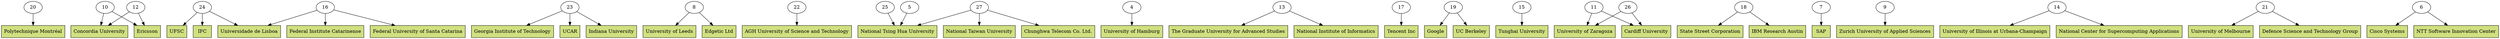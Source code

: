 digraph sldgraph {
overlap=false;
_S73167 -> _S99254;
_S92507 -> _S22345;
_S92507 -> _S81694;
_S21260 -> _S94488;
_S21260 -> _S16894;
_S21260 -> _S50874;
_S51059 -> _S37200;
_S51059 -> _S40950;
_S51059 -> _S31695;
_S23552 -> _S22259;
_S23552 -> _S16894;
_S23552 -> _S62158;
_S17796 -> _S83397;
_S17796 -> _S13218;
_S44761 -> _S30770;
_S36984 -> _S99380;
_S47387 -> _S54389;
_S25515 -> _S43788;
_S25515 -> _S83542;
_S38573 -> _S29917;
_S60885 -> _S99380;
_S10337 -> _S69370;
_S10337 -> _S89943;
_S38397 -> _S17627;
_S66080 -> _S91054;
_S66080 -> _S55447;
_S14559 -> _S50355;
_S14559 -> _S44991;
_S16973 -> _S80713;
_S13485 -> _S56865;
_S37011 -> _S55447;
_S37011 -> _S91054;
_S88927 -> _S22345;
_S88927 -> _S81694;
_S55823 -> _S39973;
_S55823 -> _S93960;
_S99836 -> _S41581;
_S99836 -> _S31316;
_S74319 -> _S99380;
_S74319 -> _S26865;
_S74319 -> _S88118;
_S36174 -> _S19962;
_S36174 -> _S72572;
_S26865 [label="National Taiwan University",shape=box,style=filled,fillcolor="#d0e080"];
_S99380 [label="National Tsing Hua University",shape=box,style=filled,fillcolor="#d0e080"];
_S80713 [label="SAP",shape=box,style=filled,fillcolor="#d0e080"];
_S73167 [label="20"];
_S16894 [label="Universidade de Lisboa",shape=box,style=filled,fillcolor="#d0e080"];
_S31316 [label="Defence Science and Technology Group",shape=box,style=filled,fillcolor="#d0e080"];
_S23552 [label="16"];
_S37200 [label="Georgia Institute of Technology",shape=box,style=filled,fillcolor="#d0e080"];
_S51059 [label="23"];
_S16973 [label="7"];
_S13485 [label="9"];
_S54389 [label="University of Hamburg",shape=box,style=filled,fillcolor="#d0e080"];
_S99254 [label="Polytechnique Montréal",shape=box,style=filled,fillcolor="#d0e080"];
_S13218 [label="Edgetic Ltd",shape=box,style=filled,fillcolor="#d0e080"];
_S88927 [label="12"];
_S41581 [label="University of Melbourne",shape=box,style=filled,fillcolor="#d0e080"];
_S92507 [label="10"];
_S83542 [label="National Institute of Informatics",shape=box,style=filled,fillcolor="#d0e080"];
_S55823 [label="14"];
_S22259 [label="Federal Institute Catarinense",shape=box,style=filled,fillcolor="#d0e080"];
_S69370 [label="Google",shape=box,style=filled,fillcolor="#d0e080"];
_S60885 [label="5"];
_S99836 [label="21"];
_S10337 [label="19"];
_S50355 [label="State Street Corporation",shape=box,style=filled,fillcolor="#d0e080"];
_S30770 [label="AGH University of Science and Technology",shape=box,style=filled,fillcolor="#d0e080"];
_S89943 [label="UC Berkeley",shape=box,style=filled,fillcolor="#d0e080"];
_S44991 [label="IBM Research Austin",shape=box,style=filled,fillcolor="#d0e080"];
_S74319 [label="27"];
_S55447 [label="Cardiff University",shape=box,style=filled,fillcolor="#d0e080"];
_S36984 [label="25"];
_S19962 [label="Cisco Systems",shape=box,style=filled,fillcolor="#d0e080"];
_S31695 [label="Indiana University",shape=box,style=filled,fillcolor="#d0e080"];
_S72572 [label="NTT Software Innovation Center",shape=box,style=filled,fillcolor="#d0e080"];
_S39973 [label="University of Illinois at Urbana-Champaign",shape=box,style=filled,fillcolor="#d0e080"];
_S38573 [label="17"];
_S29917 [label="Tencent Inc",shape=box,style=filled,fillcolor="#d0e080"];
_S56865 [label="Zurich University of Applied Sciences",shape=box,style=filled,fillcolor="#d0e080"];
_S50874 [label="IFC",shape=box,style=filled,fillcolor="#d0e080"];
_S37011 [label="26"];
_S44761 [label="22"];
_S14559 [label="18"];
_S66080 [label="11"];
_S36174 [label="6"];
_S93960 [label="National Center for Supercomputing Applications",shape=box,style=filled,fillcolor="#d0e080"];
_S88118 [label="Chunghwa Telecom Co. Ltd.",shape=box,style=filled,fillcolor="#d0e080"];
_S17796 [label="8"];
_S43788 [label="The Graduate University for Advanced Studies",shape=box,style=filled,fillcolor="#d0e080"];
_S62158 [label="Federal University of Santa Catarina",shape=box,style=filled,fillcolor="#d0e080"];
_S91054 [label="University of Zaragoza",shape=box,style=filled,fillcolor="#d0e080"];
_S21260 [label="24"];
_S17627 [label="Tunghai University",shape=box,style=filled,fillcolor="#d0e080"];
_S40950 [label="UCAR",shape=box,style=filled,fillcolor="#d0e080"];
_S94488 [label="UFSC",shape=box,style=filled,fillcolor="#d0e080"];
_S25515 [label="13"];
_S38397 [label="15"];
_S81694 [label="Ericsson",shape=box,style=filled,fillcolor="#d0e080"];
_S22345 [label="Concordia University",shape=box,style=filled,fillcolor="#d0e080"];
_S83397 [label="University of Leeds",shape=box,style=filled,fillcolor="#d0e080"];
_S47387 [label="4"];
}
